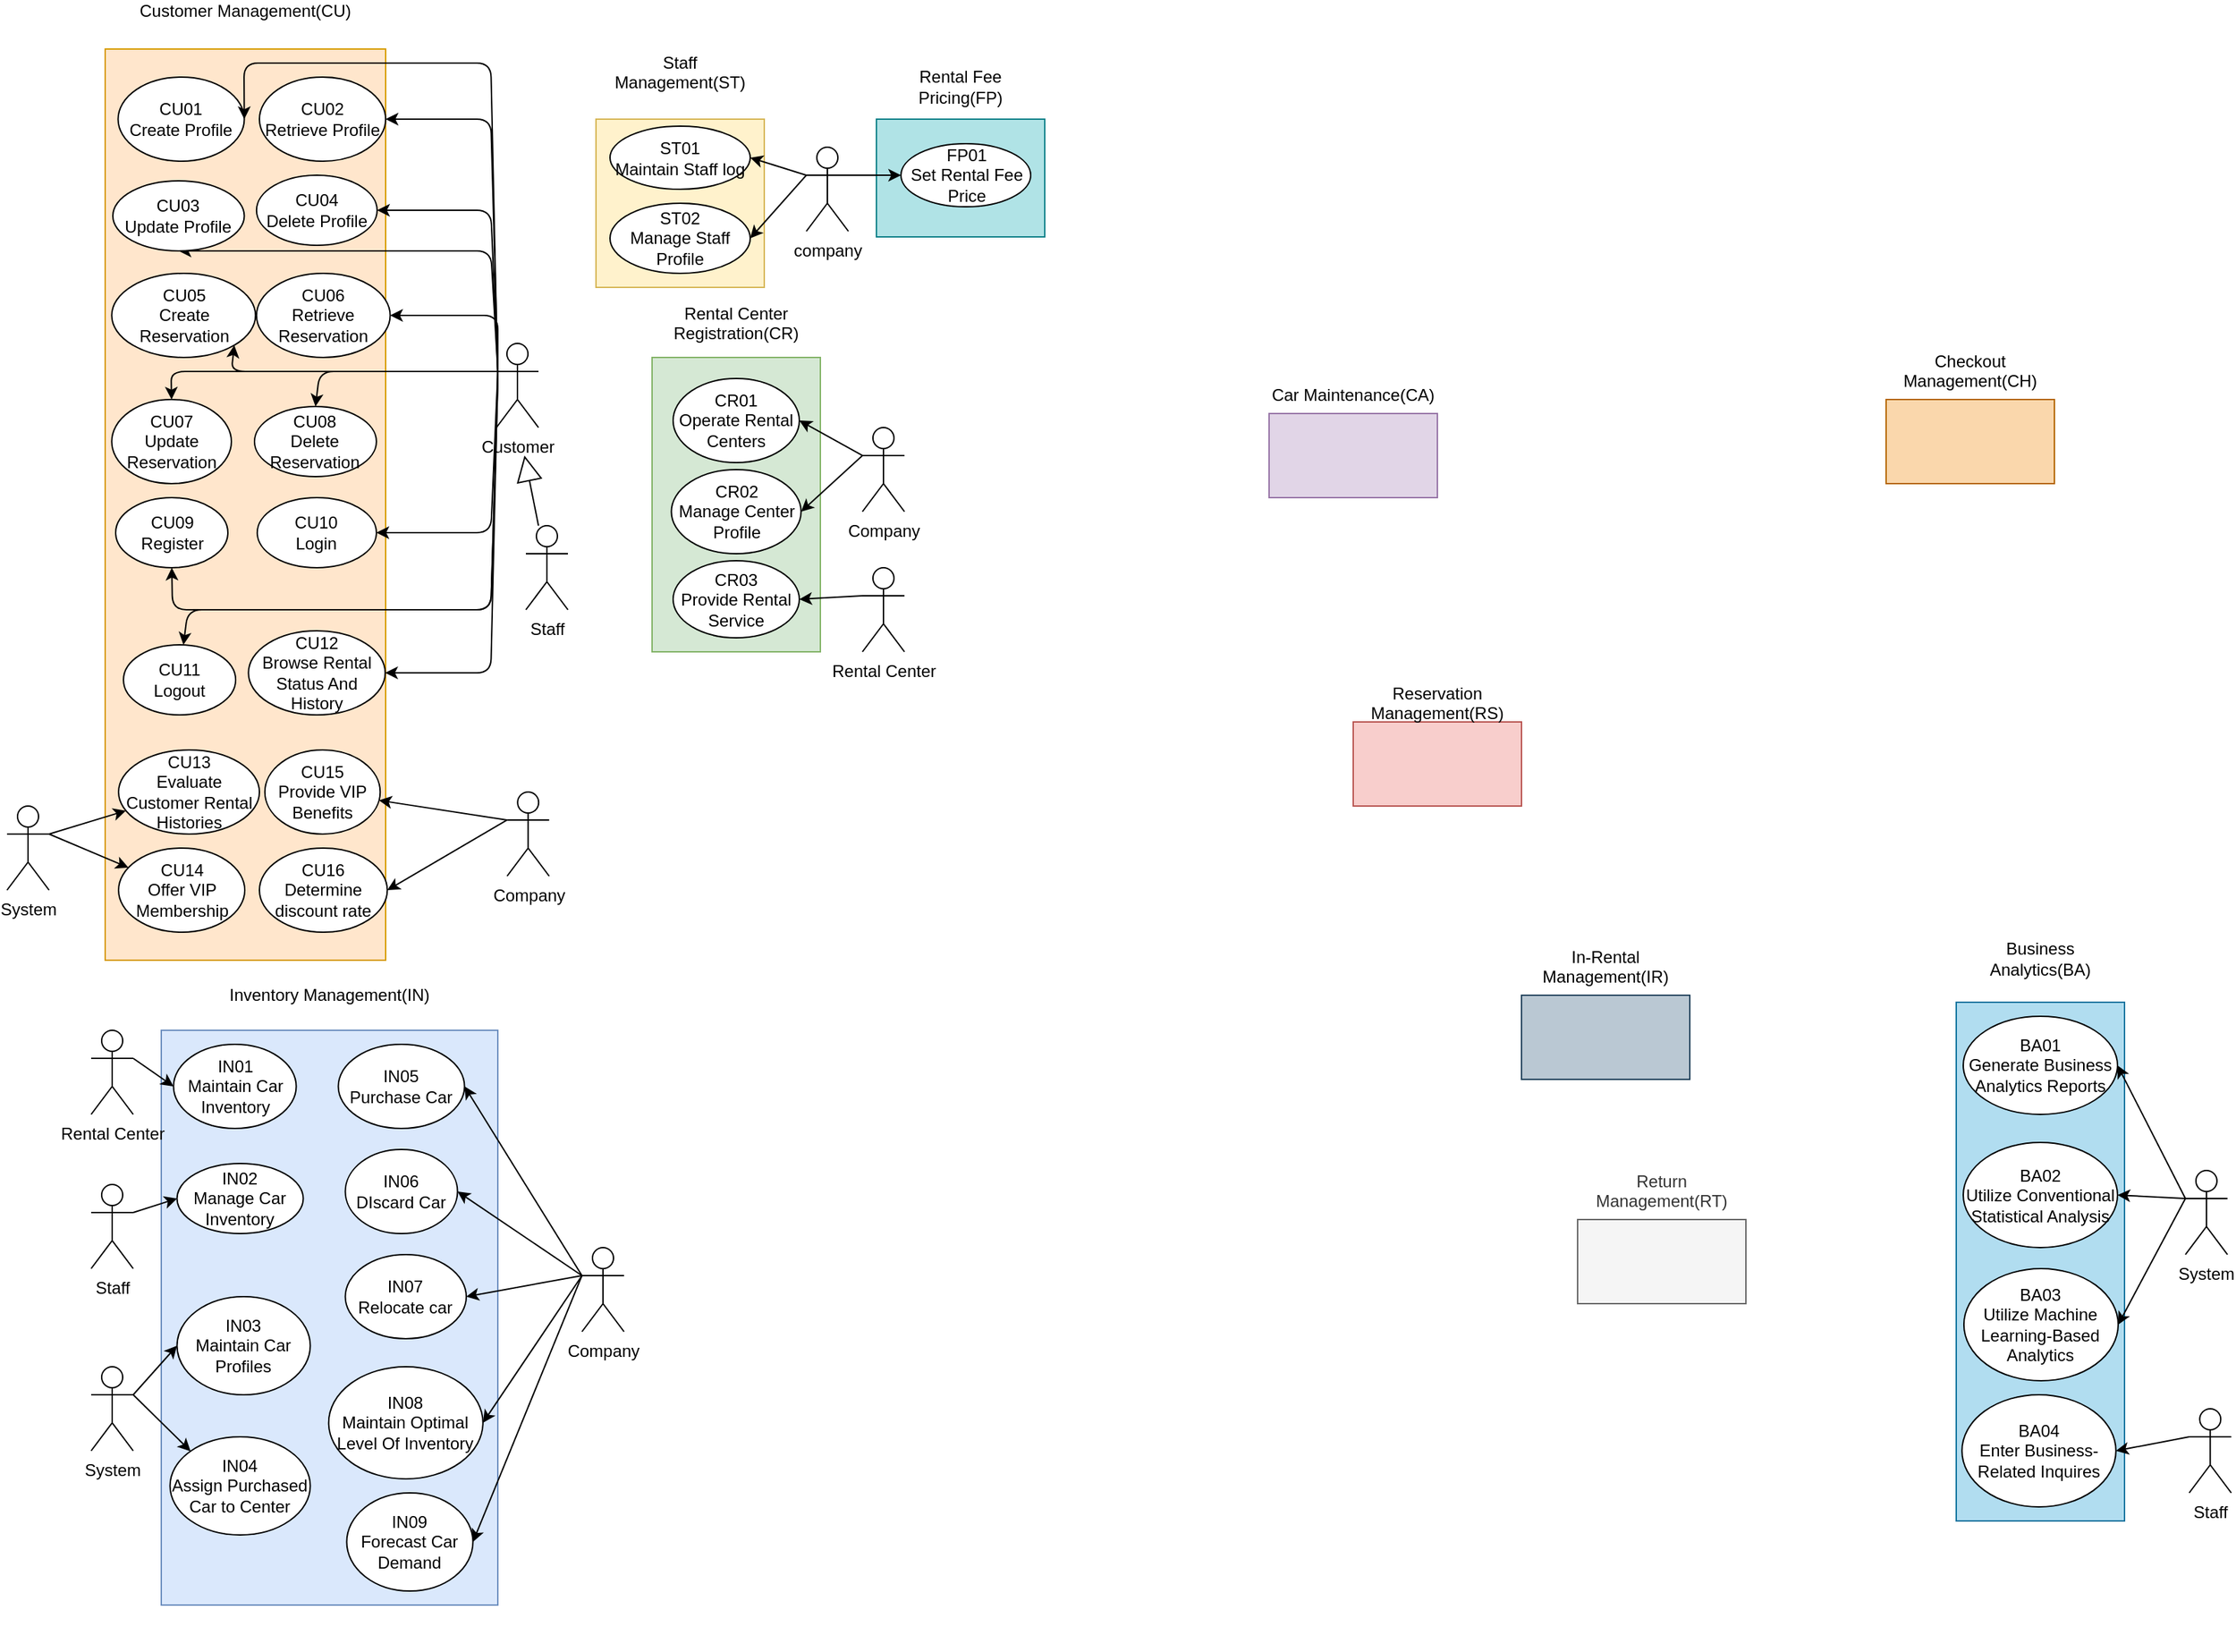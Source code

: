 <mxfile version="14.5.3" type="github">
  <diagram id="Ch1637PFDcGJ9tsF8iTc" name="Page-1">
    <mxGraphModel dx="1134" dy="1196" grid="1" gridSize="10" guides="1" tooltips="1" connect="1" arrows="1" fold="1" page="1" pageScale="1" pageWidth="827" pageHeight="1169" math="0" shadow="0">
      <root>
        <mxCell id="0" />
        <mxCell id="1" parent="0" />
        <mxCell id="YSGwhwxw-3woB6tkP7KU-5" value="Car Maintenance(CA)&lt;br&gt;&lt;br&gt;&lt;br&gt;&lt;br&gt;&lt;br&gt;&lt;br&gt;&lt;br&gt;" style="rounded=0;whiteSpace=wrap;html=1;fillColor=#e1d5e7;strokeColor=#9673a6;" vertex="1" parent="1">
          <mxGeometry x="920" y="290" width="120" height="60" as="geometry" />
        </mxCell>
        <mxCell id="YSGwhwxw-3woB6tkP7KU-6" value="Rental Fee Pricing(FP)&lt;br&gt;&lt;br&gt;&lt;br&gt;&lt;br&gt;&lt;br&gt;&lt;br&gt;&lt;br&gt;&lt;br&gt;&lt;br&gt;&lt;br&gt;" style="rounded=0;whiteSpace=wrap;html=1;fillColor=#b0e3e6;strokeColor=#0e8088;" vertex="1" parent="1">
          <mxGeometry x="640" y="80" width="120" height="84" as="geometry" />
        </mxCell>
        <mxCell id="YSGwhwxw-3woB6tkP7KU-10" value="Reservation Management(RS)&lt;br&gt;&lt;br&gt;&lt;br&gt;&lt;br&gt;&lt;br&gt;&lt;br&gt;&lt;br&gt;" style="rounded=0;whiteSpace=wrap;html=1;fillColor=#f8cecc;strokeColor=#b85450;" vertex="1" parent="1">
          <mxGeometry x="980" y="510" width="120" height="60" as="geometry" />
        </mxCell>
        <mxCell id="YSGwhwxw-3woB6tkP7KU-11" value="Checkout Management(CH)&lt;br&gt;&lt;br&gt;&lt;br&gt;&lt;br&gt;&lt;br&gt;&lt;br&gt;&lt;br&gt;&lt;br&gt;" style="rounded=0;whiteSpace=wrap;html=1;fillColor=#fad7ac;strokeColor=#b46504;" vertex="1" parent="1">
          <mxGeometry x="1360" y="280" width="120" height="60" as="geometry" />
        </mxCell>
        <mxCell id="YSGwhwxw-3woB6tkP7KU-12" value="In-Rental Management(IR)&lt;br&gt;&lt;br&gt;&lt;br&gt;&lt;br&gt;&lt;br&gt;&lt;br&gt;&lt;br&gt;&lt;br&gt;" style="rounded=0;whiteSpace=wrap;html=1;fillColor=#bac8d3;strokeColor=#23445d;" vertex="1" parent="1">
          <mxGeometry x="1100" y="705" width="120" height="60" as="geometry" />
        </mxCell>
        <mxCell id="YSGwhwxw-3woB6tkP7KU-13" value="Return Management(RT)&lt;br&gt;&lt;br&gt;&lt;br&gt;&lt;br&gt;&lt;br&gt;&lt;br&gt;&lt;br&gt;&lt;br&gt;" style="rounded=0;whiteSpace=wrap;html=1;fillColor=#f5f5f5;strokeColor=#666666;fontColor=#333333;" vertex="1" parent="1">
          <mxGeometry x="1140" y="865" width="120" height="60" as="geometry" />
        </mxCell>
        <mxCell id="YSGwhwxw-3woB6tkP7KU-66" value="" style="group" vertex="1" connectable="0" parent="1">
          <mxGeometry x="440" y="80" width="180" height="140" as="geometry" />
        </mxCell>
        <mxCell id="YSGwhwxw-3woB6tkP7KU-2" value="Staff Management(ST)&lt;br&gt;&lt;br&gt;&lt;br&gt;&lt;br&gt;&lt;br&gt;&lt;br&gt;&lt;br&gt;&lt;br&gt;&lt;br&gt;&lt;br&gt;&lt;br&gt;&lt;br&gt;&lt;br&gt;&lt;br&gt;" style="rounded=0;whiteSpace=wrap;html=1;fillColor=#fff2cc;strokeColor=#d6b656;" vertex="1" parent="YSGwhwxw-3woB6tkP7KU-66">
          <mxGeometry width="120" height="120" as="geometry" />
        </mxCell>
        <mxCell id="YSGwhwxw-3woB6tkP7KU-61" value="company" style="shape=umlActor;verticalLabelPosition=bottom;verticalAlign=top;html=1;outlineConnect=0;" vertex="1" parent="YSGwhwxw-3woB6tkP7KU-66">
          <mxGeometry x="150" y="20" width="30" height="60" as="geometry" />
        </mxCell>
        <mxCell id="YSGwhwxw-3woB6tkP7KU-62" value="ST01&lt;br&gt;Maintain Staff log" style="ellipse;whiteSpace=wrap;html=1;" vertex="1" parent="YSGwhwxw-3woB6tkP7KU-66">
          <mxGeometry x="10" y="5" width="100" height="45" as="geometry" />
        </mxCell>
        <mxCell id="YSGwhwxw-3woB6tkP7KU-63" value="ST02&lt;br&gt;Manage Staff Profile" style="ellipse;whiteSpace=wrap;html=1;" vertex="1" parent="YSGwhwxw-3woB6tkP7KU-66">
          <mxGeometry x="10" y="60" width="100" height="50" as="geometry" />
        </mxCell>
        <mxCell id="YSGwhwxw-3woB6tkP7KU-64" value="" style="endArrow=classic;html=1;entryX=1;entryY=0.5;entryDx=0;entryDy=0;" edge="1" parent="YSGwhwxw-3woB6tkP7KU-66" target="YSGwhwxw-3woB6tkP7KU-62">
          <mxGeometry width="50" height="50" relative="1" as="geometry">
            <mxPoint x="150" y="40" as="sourcePoint" />
            <mxPoint x="590" y="220" as="targetPoint" />
          </mxGeometry>
        </mxCell>
        <mxCell id="YSGwhwxw-3woB6tkP7KU-65" value="" style="endArrow=classic;html=1;entryX=1;entryY=0.5;entryDx=0;entryDy=0;" edge="1" parent="YSGwhwxw-3woB6tkP7KU-66" target="YSGwhwxw-3woB6tkP7KU-63">
          <mxGeometry width="50" height="50" relative="1" as="geometry">
            <mxPoint x="150" y="40" as="sourcePoint" />
            <mxPoint x="590" y="220" as="targetPoint" />
          </mxGeometry>
        </mxCell>
        <mxCell id="YSGwhwxw-3woB6tkP7KU-68" value="FP01&lt;br&gt;Set Rental Fee Price" style="ellipse;whiteSpace=wrap;html=1;" vertex="1" parent="1">
          <mxGeometry x="657.5" y="97.5" width="92.5" height="45" as="geometry" />
        </mxCell>
        <mxCell id="YSGwhwxw-3woB6tkP7KU-69" value="" style="endArrow=classic;html=1;entryX=0;entryY=0.5;entryDx=0;entryDy=0;exitX=1;exitY=0.333;exitDx=0;exitDy=0;exitPerimeter=0;" edge="1" parent="1" source="YSGwhwxw-3woB6tkP7KU-61" target="YSGwhwxw-3woB6tkP7KU-68">
          <mxGeometry width="50" height="50" relative="1" as="geometry">
            <mxPoint x="530" y="260" as="sourcePoint" />
            <mxPoint x="580" y="210" as="targetPoint" />
          </mxGeometry>
        </mxCell>
        <mxCell id="YSGwhwxw-3woB6tkP7KU-81" value="" style="group" vertex="1" connectable="0" parent="1">
          <mxGeometry x="1410" y="710" width="196.13" height="370" as="geometry" />
        </mxCell>
        <mxCell id="YSGwhwxw-3woB6tkP7KU-14" value="Business Analytics(BA)&lt;br&gt;&lt;br&gt;&lt;br&gt;&lt;br&gt;&lt;br&gt;&lt;br&gt;&lt;br&gt;&lt;br&gt;&lt;br&gt;&lt;br&gt;&lt;br&gt;&lt;br&gt;&lt;br&gt;&lt;br&gt;&lt;br&gt;&lt;br&gt;&lt;br&gt;&lt;br&gt;&lt;br&gt;&lt;br&gt;&lt;br&gt;&lt;br&gt;&lt;br&gt;&lt;br&gt;&lt;br&gt;&lt;br&gt;&lt;br&gt;&lt;br&gt;&lt;br&gt;&lt;br&gt;&lt;br&gt;" style="rounded=0;whiteSpace=wrap;html=1;fillColor=#b1ddf0;strokeColor=#10739e;" vertex="1" parent="YSGwhwxw-3woB6tkP7KU-81">
          <mxGeometry width="120" height="370" as="geometry" />
        </mxCell>
        <mxCell id="YSGwhwxw-3woB6tkP7KU-70" value="BA04&lt;br&gt;Enter Business-Related Inquires" style="ellipse;whiteSpace=wrap;html=1;" vertex="1" parent="YSGwhwxw-3woB6tkP7KU-81">
          <mxGeometry x="4.1" y="280" width="109.78" height="80" as="geometry" />
        </mxCell>
        <mxCell id="YSGwhwxw-3woB6tkP7KU-71" value="BA03&lt;br&gt;Utilize Machine Learning-Based Analytics" style="ellipse;whiteSpace=wrap;html=1;" vertex="1" parent="YSGwhwxw-3woB6tkP7KU-81">
          <mxGeometry x="5.47" y="190" width="110" height="80" as="geometry" />
        </mxCell>
        <mxCell id="YSGwhwxw-3woB6tkP7KU-72" value="BA02&lt;br&gt;Utilize Conventional Statistical Analysis" style="ellipse;whiteSpace=wrap;html=1;" vertex="1" parent="YSGwhwxw-3woB6tkP7KU-81">
          <mxGeometry x="5" y="100" width="110" height="75" as="geometry" />
        </mxCell>
        <mxCell id="YSGwhwxw-3woB6tkP7KU-73" value="BA01&lt;br&gt;Generate Business Analytics Reports" style="ellipse;whiteSpace=wrap;html=1;" vertex="1" parent="YSGwhwxw-3woB6tkP7KU-81">
          <mxGeometry x="5" y="10" width="110" height="70" as="geometry" />
        </mxCell>
        <mxCell id="YSGwhwxw-3woB6tkP7KU-74" value="System" style="shape=umlActor;verticalLabelPosition=bottom;verticalAlign=top;html=1;outlineConnect=0;" vertex="1" parent="YSGwhwxw-3woB6tkP7KU-81">
          <mxGeometry x="163.43" y="120" width="30" height="60" as="geometry" />
        </mxCell>
        <mxCell id="YSGwhwxw-3woB6tkP7KU-75" value="Staff" style="shape=umlActor;verticalLabelPosition=bottom;verticalAlign=top;html=1;outlineConnect=0;" vertex="1" parent="YSGwhwxw-3woB6tkP7KU-81">
          <mxGeometry x="166.13" y="290" width="30" height="60" as="geometry" />
        </mxCell>
        <mxCell id="YSGwhwxw-3woB6tkP7KU-79" value="" style="endArrow=classic;html=1;entryX=1;entryY=0.5;entryDx=0;entryDy=0;exitX=0;exitY=0.333;exitDx=0;exitDy=0;exitPerimeter=0;" edge="1" parent="YSGwhwxw-3woB6tkP7KU-81" source="YSGwhwxw-3woB6tkP7KU-74" target="YSGwhwxw-3woB6tkP7KU-73">
          <mxGeometry width="50" height="50" relative="1" as="geometry">
            <mxPoint x="240" y="910" as="sourcePoint" />
            <mxPoint x="290" y="860" as="targetPoint" />
          </mxGeometry>
        </mxCell>
        <mxCell id="YSGwhwxw-3woB6tkP7KU-78" value="" style="endArrow=classic;html=1;entryX=1;entryY=0.5;entryDx=0;entryDy=0;exitX=0;exitY=0.333;exitDx=0;exitDy=0;exitPerimeter=0;" edge="1" parent="YSGwhwxw-3woB6tkP7KU-81" source="YSGwhwxw-3woB6tkP7KU-74" target="YSGwhwxw-3woB6tkP7KU-71">
          <mxGeometry width="50" height="50" relative="1" as="geometry">
            <mxPoint x="240" y="910" as="sourcePoint" />
            <mxPoint x="290" y="860" as="targetPoint" />
          </mxGeometry>
        </mxCell>
        <mxCell id="YSGwhwxw-3woB6tkP7KU-77" value="" style="endArrow=classic;html=1;exitX=0;exitY=0.333;exitDx=0;exitDy=0;exitPerimeter=0;entryX=1;entryY=0.5;entryDx=0;entryDy=0;" edge="1" parent="YSGwhwxw-3woB6tkP7KU-81" source="YSGwhwxw-3woB6tkP7KU-74" target="YSGwhwxw-3woB6tkP7KU-72">
          <mxGeometry width="50" height="50" relative="1" as="geometry">
            <mxPoint x="240" y="910" as="sourcePoint" />
            <mxPoint x="290" y="860" as="targetPoint" />
          </mxGeometry>
        </mxCell>
        <mxCell id="YSGwhwxw-3woB6tkP7KU-76" value="" style="endArrow=classic;html=1;entryX=1;entryY=0.5;entryDx=0;entryDy=0;exitX=0;exitY=0.333;exitDx=0;exitDy=0;exitPerimeter=0;" edge="1" parent="YSGwhwxw-3woB6tkP7KU-81" source="YSGwhwxw-3woB6tkP7KU-75" target="YSGwhwxw-3woB6tkP7KU-70">
          <mxGeometry width="50" height="50" relative="1" as="geometry">
            <mxPoint x="240" y="910" as="sourcePoint" />
            <mxPoint x="290" y="860" as="targetPoint" />
          </mxGeometry>
        </mxCell>
        <mxCell id="YSGwhwxw-3woB6tkP7KU-97" value="" style="group" vertex="1" connectable="0" parent="1">
          <mxGeometry x="480" y="250" width="180" height="280" as="geometry" />
        </mxCell>
        <mxCell id="YSGwhwxw-3woB6tkP7KU-3" value="Rental Center Registration(CR)&lt;br&gt;&lt;br&gt;&lt;br&gt;&lt;br&gt;&lt;br&gt;&lt;br&gt;&lt;br&gt;&lt;br&gt;&lt;br&gt;&lt;br&gt;&lt;br&gt;&lt;br&gt;&lt;br&gt;&lt;br&gt;&lt;br&gt;&lt;br&gt;&lt;br&gt;&lt;br&gt;&lt;br&gt;" style="rounded=0;whiteSpace=wrap;html=1;fillColor=#d5e8d4;strokeColor=#82b366;" vertex="1" parent="YSGwhwxw-3woB6tkP7KU-97">
          <mxGeometry width="120" height="210" as="geometry" />
        </mxCell>
        <mxCell id="YSGwhwxw-3woB6tkP7KU-88" value="CR03&lt;br&gt;Provide Rental Service" style="ellipse;whiteSpace=wrap;html=1;" vertex="1" parent="YSGwhwxw-3woB6tkP7KU-97">
          <mxGeometry x="15" y="145" width="90" height="55" as="geometry" />
        </mxCell>
        <mxCell id="YSGwhwxw-3woB6tkP7KU-89" value="CR01&lt;br&gt;Operate Rental Centers" style="ellipse;whiteSpace=wrap;html=1;" vertex="1" parent="YSGwhwxw-3woB6tkP7KU-97">
          <mxGeometry x="15" y="15" width="90" height="60" as="geometry" />
        </mxCell>
        <mxCell id="YSGwhwxw-3woB6tkP7KU-90" value="CR02&lt;br&gt;Manage Center Profile" style="ellipse;whiteSpace=wrap;html=1;" vertex="1" parent="YSGwhwxw-3woB6tkP7KU-97">
          <mxGeometry x="13.75" y="80" width="92.5" height="60" as="geometry" />
        </mxCell>
        <mxCell id="YSGwhwxw-3woB6tkP7KU-91" value="Company" style="shape=umlActor;verticalLabelPosition=bottom;verticalAlign=top;html=1;outlineConnect=0;" vertex="1" parent="YSGwhwxw-3woB6tkP7KU-97">
          <mxGeometry x="150" y="50" width="30" height="60" as="geometry" />
        </mxCell>
        <mxCell id="YSGwhwxw-3woB6tkP7KU-92" value="Rental Center" style="shape=umlActor;verticalLabelPosition=bottom;verticalAlign=top;html=1;outlineConnect=0;" vertex="1" parent="YSGwhwxw-3woB6tkP7KU-97">
          <mxGeometry x="150" y="150" width="30" height="60" as="geometry" />
        </mxCell>
        <mxCell id="YSGwhwxw-3woB6tkP7KU-96" value="" style="endArrow=classic;html=1;entryX=1;entryY=0.5;entryDx=0;entryDy=0;exitX=0;exitY=0.333;exitDx=0;exitDy=0;exitPerimeter=0;" edge="1" parent="YSGwhwxw-3woB6tkP7KU-97" source="YSGwhwxw-3woB6tkP7KU-91" target="YSGwhwxw-3woB6tkP7KU-89">
          <mxGeometry width="50" height="50" relative="1" as="geometry">
            <mxPoint x="620" y="440" as="sourcePoint" />
            <mxPoint x="670" y="390" as="targetPoint" />
          </mxGeometry>
        </mxCell>
        <mxCell id="YSGwhwxw-3woB6tkP7KU-95" value="" style="endArrow=classic;html=1;entryX=1;entryY=0.5;entryDx=0;entryDy=0;exitX=0;exitY=0.333;exitDx=0;exitDy=0;exitPerimeter=0;" edge="1" parent="YSGwhwxw-3woB6tkP7KU-97" source="YSGwhwxw-3woB6tkP7KU-91" target="YSGwhwxw-3woB6tkP7KU-90">
          <mxGeometry width="50" height="50" relative="1" as="geometry">
            <mxPoint x="620" y="440" as="sourcePoint" />
            <mxPoint x="670" y="390" as="targetPoint" />
          </mxGeometry>
        </mxCell>
        <mxCell id="YSGwhwxw-3woB6tkP7KU-94" value="" style="endArrow=classic;html=1;entryX=1;entryY=0.5;entryDx=0;entryDy=0;exitX=0;exitY=0.333;exitDx=0;exitDy=0;exitPerimeter=0;" edge="1" parent="YSGwhwxw-3woB6tkP7KU-97" source="YSGwhwxw-3woB6tkP7KU-92" target="YSGwhwxw-3woB6tkP7KU-88">
          <mxGeometry width="50" height="50" relative="1" as="geometry">
            <mxPoint x="620" y="440" as="sourcePoint" />
            <mxPoint x="670" y="390" as="targetPoint" />
          </mxGeometry>
        </mxCell>
        <mxCell id="YSGwhwxw-3woB6tkP7KU-126" value="" style="group" vertex="1" connectable="0" parent="1">
          <mxGeometry x="80" y="730" width="380" height="410" as="geometry" />
        </mxCell>
        <mxCell id="YSGwhwxw-3woB6tkP7KU-4" value="Inventory Management(IN)&lt;br&gt;&lt;br&gt;&lt;br&gt;&lt;br&gt;&lt;br&gt;&lt;br&gt;&lt;br&gt;&lt;br&gt;&lt;br&gt;&lt;br&gt;&lt;br&gt;&lt;br&gt;&lt;br&gt;&lt;br&gt;&lt;br&gt;&lt;br&gt;&lt;br&gt;&lt;br&gt;&lt;br&gt;&lt;br&gt;&lt;br&gt;&lt;br&gt;&lt;br&gt;&lt;br&gt;&lt;br&gt;&lt;br&gt;&lt;br&gt;&lt;br&gt;&lt;br&gt;&lt;br&gt;&lt;br&gt;&lt;br&gt;&lt;br&gt;" style="rounded=0;whiteSpace=wrap;html=1;fillColor=#dae8fc;strokeColor=#6c8ebf;" vertex="1" parent="YSGwhwxw-3woB6tkP7KU-126">
          <mxGeometry x="50" width="240" height="410" as="geometry" />
        </mxCell>
        <mxCell id="YSGwhwxw-3woB6tkP7KU-98" value="Company" style="shape=umlActor;verticalLabelPosition=bottom;verticalAlign=top;html=1;outlineConnect=0;" vertex="1" parent="YSGwhwxw-3woB6tkP7KU-126">
          <mxGeometry x="350" y="155" width="30" height="60" as="geometry" />
        </mxCell>
        <mxCell id="YSGwhwxw-3woB6tkP7KU-99" value="System" style="shape=umlActor;verticalLabelPosition=bottom;verticalAlign=top;html=1;outlineConnect=0;" vertex="1" parent="YSGwhwxw-3woB6tkP7KU-126">
          <mxGeometry y="240" width="30" height="60" as="geometry" />
        </mxCell>
        <mxCell id="YSGwhwxw-3woB6tkP7KU-100" value="Staff" style="shape=umlActor;verticalLabelPosition=bottom;verticalAlign=top;html=1;outlineConnect=0;" vertex="1" parent="YSGwhwxw-3woB6tkP7KU-126">
          <mxGeometry y="110" width="30" height="60" as="geometry" />
        </mxCell>
        <mxCell id="YSGwhwxw-3woB6tkP7KU-101" value="IN09&lt;br&gt;Forecast Car Demand" style="ellipse;whiteSpace=wrap;html=1;" vertex="1" parent="YSGwhwxw-3woB6tkP7KU-126">
          <mxGeometry x="182.25" y="330" width="90" height="70" as="geometry" />
        </mxCell>
        <mxCell id="YSGwhwxw-3woB6tkP7KU-102" value="IN08&lt;br&gt;Maintain Optimal Level Of Inventory" style="ellipse;whiteSpace=wrap;html=1;" vertex="1" parent="YSGwhwxw-3woB6tkP7KU-126">
          <mxGeometry x="169.38" y="240" width="110" height="80" as="geometry" />
        </mxCell>
        <mxCell id="YSGwhwxw-3woB6tkP7KU-103" value="IN07&lt;br&gt;Relocate car" style="ellipse;whiteSpace=wrap;html=1;" vertex="1" parent="YSGwhwxw-3woB6tkP7KU-126">
          <mxGeometry x="181.25" y="160" width="86.25" height="60" as="geometry" />
        </mxCell>
        <mxCell id="YSGwhwxw-3woB6tkP7KU-104" value="IN06&lt;br&gt;DIscard Car" style="ellipse;whiteSpace=wrap;html=1;" vertex="1" parent="YSGwhwxw-3woB6tkP7KU-126">
          <mxGeometry x="181.25" y="85" width="80" height="60" as="geometry" />
        </mxCell>
        <mxCell id="YSGwhwxw-3woB6tkP7KU-105" value="IN05&lt;br&gt;Purchase Car" style="ellipse;whiteSpace=wrap;html=1;" vertex="1" parent="YSGwhwxw-3woB6tkP7KU-126">
          <mxGeometry x="176.25" y="10" width="90" height="60" as="geometry" />
        </mxCell>
        <mxCell id="YSGwhwxw-3woB6tkP7KU-106" value="IN04&lt;br&gt;Assign Purchased Car to Center" style="ellipse;whiteSpace=wrap;html=1;" vertex="1" parent="YSGwhwxw-3woB6tkP7KU-126">
          <mxGeometry x="56.25" y="290" width="100" height="70" as="geometry" />
        </mxCell>
        <mxCell id="YSGwhwxw-3woB6tkP7KU-107" value="IN03&lt;br&gt;Maintain Car Profiles" style="ellipse;whiteSpace=wrap;html=1;" vertex="1" parent="YSGwhwxw-3woB6tkP7KU-126">
          <mxGeometry x="61.25" y="190" width="95" height="70" as="geometry" />
        </mxCell>
        <mxCell id="YSGwhwxw-3woB6tkP7KU-108" value="IN02&lt;br&gt;Manage Car Inventory" style="ellipse;whiteSpace=wrap;html=1;" vertex="1" parent="YSGwhwxw-3woB6tkP7KU-126">
          <mxGeometry x="61.25" y="95" width="90" height="50" as="geometry" />
        </mxCell>
        <mxCell id="YSGwhwxw-3woB6tkP7KU-109" value="Rental Center" style="shape=umlActor;verticalLabelPosition=bottom;verticalAlign=top;html=1;outlineConnect=0;" vertex="1" parent="YSGwhwxw-3woB6tkP7KU-126">
          <mxGeometry width="30" height="60" as="geometry" />
        </mxCell>
        <mxCell id="YSGwhwxw-3woB6tkP7KU-87" value="IN01&lt;br&gt;Maintain Car Inventory" style="ellipse;whiteSpace=wrap;html=1;" vertex="1" parent="YSGwhwxw-3woB6tkP7KU-126">
          <mxGeometry x="58.75" y="10" width="87.5" height="60" as="geometry" />
        </mxCell>
        <mxCell id="YSGwhwxw-3woB6tkP7KU-120" style="edgeStyle=orthogonalEdgeStyle;rounded=0;orthogonalLoop=1;jettySize=auto;html=1;exitX=0.5;exitY=1;exitDx=0;exitDy=0;" edge="1" parent="YSGwhwxw-3woB6tkP7KU-126" source="YSGwhwxw-3woB6tkP7KU-101" target="YSGwhwxw-3woB6tkP7KU-101">
          <mxGeometry relative="1" as="geometry" />
        </mxCell>
        <mxCell id="YSGwhwxw-3woB6tkP7KU-121" value="" style="endArrow=classic;html=1;entryX=1;entryY=0.5;entryDx=0;entryDy=0;exitX=0;exitY=0.333;exitDx=0;exitDy=0;exitPerimeter=0;" edge="1" parent="YSGwhwxw-3woB6tkP7KU-126" source="YSGwhwxw-3woB6tkP7KU-98" target="YSGwhwxw-3woB6tkP7KU-101">
          <mxGeometry width="50" height="50" relative="1" as="geometry">
            <mxPoint x="650" y="820" as="sourcePoint" />
            <mxPoint x="700" y="770" as="targetPoint" />
          </mxGeometry>
        </mxCell>
        <mxCell id="YSGwhwxw-3woB6tkP7KU-122" value="" style="endArrow=classic;html=1;entryX=1;entryY=0.5;entryDx=0;entryDy=0;exitX=0;exitY=0.333;exitDx=0;exitDy=0;exitPerimeter=0;" edge="1" parent="YSGwhwxw-3woB6tkP7KU-126" source="YSGwhwxw-3woB6tkP7KU-98" target="YSGwhwxw-3woB6tkP7KU-102">
          <mxGeometry width="50" height="50" relative="1" as="geometry">
            <mxPoint x="890" y="790" as="sourcePoint" />
            <mxPoint x="700" y="770" as="targetPoint" />
          </mxGeometry>
        </mxCell>
        <mxCell id="YSGwhwxw-3woB6tkP7KU-123" value="" style="endArrow=classic;html=1;entryX=1;entryY=0.5;entryDx=0;entryDy=0;exitX=0;exitY=0.333;exitDx=0;exitDy=0;exitPerimeter=0;" edge="1" parent="YSGwhwxw-3woB6tkP7KU-126" source="YSGwhwxw-3woB6tkP7KU-98" target="YSGwhwxw-3woB6tkP7KU-103">
          <mxGeometry width="50" height="50" relative="1" as="geometry">
            <mxPoint x="650" y="820" as="sourcePoint" />
            <mxPoint x="700" y="770" as="targetPoint" />
          </mxGeometry>
        </mxCell>
        <mxCell id="YSGwhwxw-3woB6tkP7KU-124" value="" style="endArrow=classic;html=1;entryX=1;entryY=0.5;entryDx=0;entryDy=0;exitX=0;exitY=0.333;exitDx=0;exitDy=0;exitPerimeter=0;" edge="1" parent="YSGwhwxw-3woB6tkP7KU-126" source="YSGwhwxw-3woB6tkP7KU-98" target="YSGwhwxw-3woB6tkP7KU-104">
          <mxGeometry width="50" height="50" relative="1" as="geometry">
            <mxPoint x="650" y="820" as="sourcePoint" />
            <mxPoint x="700" y="770" as="targetPoint" />
          </mxGeometry>
        </mxCell>
        <mxCell id="YSGwhwxw-3woB6tkP7KU-125" value="" style="endArrow=classic;html=1;entryX=1;entryY=0.5;entryDx=0;entryDy=0;exitX=0;exitY=0.333;exitDx=0;exitDy=0;exitPerimeter=0;" edge="1" parent="YSGwhwxw-3woB6tkP7KU-126" source="YSGwhwxw-3woB6tkP7KU-98" target="YSGwhwxw-3woB6tkP7KU-105">
          <mxGeometry width="50" height="50" relative="1" as="geometry">
            <mxPoint x="650" y="820" as="sourcePoint" />
            <mxPoint x="700" y="770" as="targetPoint" />
          </mxGeometry>
        </mxCell>
        <mxCell id="YSGwhwxw-3woB6tkP7KU-118" value="" style="endArrow=classic;html=1;exitX=1;exitY=0.333;exitDx=0;exitDy=0;exitPerimeter=0;entryX=0;entryY=0;entryDx=0;entryDy=0;" edge="1" parent="YSGwhwxw-3woB6tkP7KU-126" source="YSGwhwxw-3woB6tkP7KU-99" target="YSGwhwxw-3woB6tkP7KU-106">
          <mxGeometry width="50" height="50" relative="1" as="geometry">
            <mxPoint x="650" y="920" as="sourcePoint" />
            <mxPoint x="700" y="870" as="targetPoint" />
          </mxGeometry>
        </mxCell>
        <mxCell id="YSGwhwxw-3woB6tkP7KU-119" value="" style="endArrow=classic;html=1;exitX=1;exitY=0.333;exitDx=0;exitDy=0;exitPerimeter=0;entryX=0;entryY=0.5;entryDx=0;entryDy=0;" edge="1" parent="YSGwhwxw-3woB6tkP7KU-126" source="YSGwhwxw-3woB6tkP7KU-99" target="YSGwhwxw-3woB6tkP7KU-107">
          <mxGeometry width="50" height="50" relative="1" as="geometry">
            <mxPoint x="650" y="920" as="sourcePoint" />
            <mxPoint x="700" y="870" as="targetPoint" />
          </mxGeometry>
        </mxCell>
        <mxCell id="YSGwhwxw-3woB6tkP7KU-116" value="" style="endArrow=classic;html=1;exitX=1;exitY=0.333;exitDx=0;exitDy=0;exitPerimeter=0;entryX=0;entryY=0.5;entryDx=0;entryDy=0;" edge="1" parent="YSGwhwxw-3woB6tkP7KU-126" source="YSGwhwxw-3woB6tkP7KU-100" target="YSGwhwxw-3woB6tkP7KU-108">
          <mxGeometry width="50" height="50" relative="1" as="geometry">
            <mxPoint x="650" y="920" as="sourcePoint" />
            <mxPoint x="700" y="870" as="targetPoint" />
          </mxGeometry>
        </mxCell>
        <mxCell id="YSGwhwxw-3woB6tkP7KU-117" value="" style="endArrow=classic;html=1;exitX=1;exitY=0.333;exitDx=0;exitDy=0;exitPerimeter=0;entryX=0;entryY=0.5;entryDx=0;entryDy=0;" edge="1" parent="YSGwhwxw-3woB6tkP7KU-126" source="YSGwhwxw-3woB6tkP7KU-109" target="YSGwhwxw-3woB6tkP7KU-87">
          <mxGeometry width="50" height="50" relative="1" as="geometry">
            <mxPoint x="650" y="920" as="sourcePoint" />
            <mxPoint x="700" y="870" as="targetPoint" />
          </mxGeometry>
        </mxCell>
        <mxCell id="YSGwhwxw-3woB6tkP7KU-132" value="" style="group" vertex="1" connectable="0" parent="1">
          <mxGeometry x="20" y="30" width="400" height="650" as="geometry" />
        </mxCell>
        <mxCell id="YSGwhwxw-3woB6tkP7KU-1" value="Customer Management(CU)&lt;br&gt;&lt;br&gt;&lt;br&gt;&lt;br&gt;&lt;br&gt;&lt;br&gt;&lt;br&gt;&lt;br&gt;&lt;br&gt;&lt;br&gt;&lt;br&gt;&lt;br&gt;&lt;br&gt;&lt;br&gt;&lt;br&gt;&lt;br&gt;&lt;br&gt;&lt;br&gt;&lt;br&gt;&lt;br&gt;&lt;br&gt;&lt;br&gt;&lt;br&gt;&lt;br&gt;&lt;br&gt;&lt;br&gt;&lt;br&gt;&lt;br&gt;&lt;br&gt;&lt;br&gt;&lt;br&gt;&lt;br&gt;&lt;br&gt;&lt;br&gt;&lt;br&gt;&lt;br&gt;&lt;br&gt;&lt;br&gt;&lt;br&gt;&lt;br&gt;&lt;br&gt;&lt;br&gt;&lt;br&gt;&lt;br&gt;&lt;br&gt;&lt;br&gt;&lt;br&gt;&lt;br&gt;&lt;br&gt;&lt;br&gt;" style="rounded=0;whiteSpace=wrap;html=1;fillColor=#ffe6cc;strokeColor=#d79b00;" vertex="1" parent="YSGwhwxw-3woB6tkP7KU-132">
          <mxGeometry x="70" width="200" height="650" as="geometry" />
        </mxCell>
        <mxCell id="lbFrzFmiNFH-D7Q5NcqL-1" value="Customer" style="shape=umlActor;verticalLabelPosition=bottom;verticalAlign=top;html=1;outlineConnect=0;" parent="YSGwhwxw-3woB6tkP7KU-132" vertex="1">
          <mxGeometry x="349" y="210" width="30" height="60" as="geometry" />
        </mxCell>
        <mxCell id="lbFrzFmiNFH-D7Q5NcqL-2" value="Staff" style="shape=umlActor;verticalLabelPosition=bottom;verticalAlign=top;html=1;outlineConnect=0;" parent="YSGwhwxw-3woB6tkP7KU-132" vertex="1">
          <mxGeometry x="370" y="340" width="30" height="60" as="geometry" />
        </mxCell>
        <mxCell id="ZMjhcFaEy5l6LrEc5Clf-1" value="CU05&lt;br&gt;Create Reservation" style="ellipse;whiteSpace=wrap;html=1;" parent="YSGwhwxw-3woB6tkP7KU-132" vertex="1">
          <mxGeometry x="74.69" y="160" width="102.5" height="60" as="geometry" />
        </mxCell>
        <mxCell id="ZMjhcFaEy5l6LrEc5Clf-2" value="CU12&lt;br&gt;Browse Rental Status And History" style="ellipse;whiteSpace=wrap;html=1;" parent="YSGwhwxw-3woB6tkP7KU-132" vertex="1">
          <mxGeometry x="172.18" y="415" width="97.5" height="60" as="geometry" />
        </mxCell>
        <mxCell id="ZMjhcFaEy5l6LrEc5Clf-3" value="CU10&lt;br&gt;Login" style="ellipse;whiteSpace=wrap;html=1;" parent="YSGwhwxw-3woB6tkP7KU-132" vertex="1">
          <mxGeometry x="178.43" y="320" width="85" height="50" as="geometry" />
        </mxCell>
        <mxCell id="59R5U_6tuIp_a5nb5cDT-1" value="CU01&lt;br&gt;Create Profile" style="ellipse;whiteSpace=wrap;html=1;" parent="YSGwhwxw-3woB6tkP7KU-132" vertex="1">
          <mxGeometry x="79.22" y="20" width="90" height="60" as="geometry" />
        </mxCell>
        <mxCell id="YSGwhwxw-3woB6tkP7KU-16" value="Company" style="shape=umlActor;verticalLabelPosition=bottom;verticalAlign=top;html=1;outlineConnect=0;" vertex="1" parent="YSGwhwxw-3woB6tkP7KU-132">
          <mxGeometry x="356.62" y="530" width="30" height="60" as="geometry" />
        </mxCell>
        <mxCell id="YSGwhwxw-3woB6tkP7KU-19" value="" style="endArrow=classic;html=1;entryX=1;entryY=0.5;entryDx=0;entryDy=0;" edge="1" parent="YSGwhwxw-3woB6tkP7KU-132" target="59R5U_6tuIp_a5nb5cDT-1">
          <mxGeometry width="50" height="50" relative="1" as="geometry">
            <mxPoint x="350" y="240" as="sourcePoint" />
            <mxPoint x="320" y="220" as="targetPoint" />
            <Array as="points">
              <mxPoint x="345" y="10" />
              <mxPoint x="169" y="10" />
            </Array>
          </mxGeometry>
        </mxCell>
        <mxCell id="YSGwhwxw-3woB6tkP7KU-20" value="" style="endArrow=classic;html=1;entryX=0.5;entryY=1;entryDx=0;entryDy=0;" edge="1" parent="YSGwhwxw-3woB6tkP7KU-132" target="YSGwhwxw-3woB6tkP7KU-38">
          <mxGeometry width="50" height="50" relative="1" as="geometry">
            <mxPoint x="350" y="230" as="sourcePoint" />
            <mxPoint x="320" y="220" as="targetPoint" />
            <Array as="points">
              <mxPoint x="345" y="144" />
            </Array>
          </mxGeometry>
        </mxCell>
        <mxCell id="YSGwhwxw-3woB6tkP7KU-22" value="" style="endArrow=classic;html=1;entryX=1;entryY=1;entryDx=0;entryDy=0;" edge="1" parent="YSGwhwxw-3woB6tkP7KU-132" target="ZMjhcFaEy5l6LrEc5Clf-1">
          <mxGeometry width="50" height="50" relative="1" as="geometry">
            <mxPoint x="345" y="230" as="sourcePoint" />
            <mxPoint x="320" y="210" as="targetPoint" />
            <Array as="points">
              <mxPoint x="160" y="230" />
            </Array>
          </mxGeometry>
        </mxCell>
        <mxCell id="YSGwhwxw-3woB6tkP7KU-23" value="" style="endArrow=classic;html=1;" edge="1" parent="YSGwhwxw-3woB6tkP7KU-132" target="ZMjhcFaEy5l6LrEc5Clf-3">
          <mxGeometry width="50" height="50" relative="1" as="geometry">
            <mxPoint x="350" y="230" as="sourcePoint" />
            <mxPoint x="320" y="200" as="targetPoint" />
            <Array as="points">
              <mxPoint x="345" y="345" />
            </Array>
          </mxGeometry>
        </mxCell>
        <mxCell id="YSGwhwxw-3woB6tkP7KU-24" value="" style="endArrow=classic;html=1;" edge="1" parent="YSGwhwxw-3woB6tkP7KU-132" target="ZMjhcFaEy5l6LrEc5Clf-2">
          <mxGeometry width="50" height="50" relative="1" as="geometry">
            <mxPoint x="350" y="230" as="sourcePoint" />
            <mxPoint x="320" y="200" as="targetPoint" />
            <Array as="points">
              <mxPoint x="345" y="445" />
            </Array>
          </mxGeometry>
        </mxCell>
        <mxCell id="YSGwhwxw-3woB6tkP7KU-25" value="System" style="shape=umlActor;verticalLabelPosition=bottom;verticalAlign=top;html=1;outlineConnect=0;" vertex="1" parent="YSGwhwxw-3woB6tkP7KU-132">
          <mxGeometry y="540" width="30" height="60" as="geometry" />
        </mxCell>
        <mxCell id="YSGwhwxw-3woB6tkP7KU-27" value="CU13&lt;br&gt;Evaluate Customer Rental Histories" style="ellipse;whiteSpace=wrap;html=1;" vertex="1" parent="YSGwhwxw-3woB6tkP7KU-132">
          <mxGeometry x="79.55" y="500" width="100.45" height="60" as="geometry" />
        </mxCell>
        <mxCell id="YSGwhwxw-3woB6tkP7KU-29" value="CU14&lt;br&gt;Offer VIP Membership" style="ellipse;whiteSpace=wrap;html=1;" vertex="1" parent="YSGwhwxw-3woB6tkP7KU-132">
          <mxGeometry x="79.55" y="570" width="90" height="60" as="geometry" />
        </mxCell>
        <mxCell id="YSGwhwxw-3woB6tkP7KU-31" value="CU15&lt;br&gt;Provide VIP Benefits" style="ellipse;whiteSpace=wrap;html=1;" vertex="1" parent="YSGwhwxw-3woB6tkP7KU-132">
          <mxGeometry x="183.88" y="500" width="82.25" height="60" as="geometry" />
        </mxCell>
        <mxCell id="YSGwhwxw-3woB6tkP7KU-32" value="CU16&lt;br&gt;Determine discount rate" style="ellipse;whiteSpace=wrap;html=1;" vertex="1" parent="YSGwhwxw-3woB6tkP7KU-132">
          <mxGeometry x="180" y="570" width="91.18" height="60" as="geometry" />
        </mxCell>
        <mxCell id="YSGwhwxw-3woB6tkP7KU-38" value="CU03&lt;br&gt;Update Profile" style="ellipse;whiteSpace=wrap;html=1;" vertex="1" parent="YSGwhwxw-3woB6tkP7KU-132">
          <mxGeometry x="75.47" y="94" width="93.75" height="50" as="geometry" />
        </mxCell>
        <mxCell id="YSGwhwxw-3woB6tkP7KU-39" value="CU02&lt;br&gt;Retrieve Profile" style="ellipse;whiteSpace=wrap;html=1;" vertex="1" parent="YSGwhwxw-3woB6tkP7KU-132">
          <mxGeometry x="180" y="20" width="90" height="60" as="geometry" />
        </mxCell>
        <mxCell id="YSGwhwxw-3woB6tkP7KU-41" value="" style="endArrow=classic;html=1;entryX=1;entryY=0.5;entryDx=0;entryDy=0;" edge="1" parent="YSGwhwxw-3woB6tkP7KU-132" target="YSGwhwxw-3woB6tkP7KU-39">
          <mxGeometry width="50" height="50" relative="1" as="geometry">
            <mxPoint x="350" y="230" as="sourcePoint" />
            <mxPoint x="270" y="320" as="targetPoint" />
            <Array as="points">
              <mxPoint x="345" y="50" />
            </Array>
          </mxGeometry>
        </mxCell>
        <mxCell id="YSGwhwxw-3woB6tkP7KU-44" value="" style="endArrow=block;endSize=16;endFill=0;html=1;" edge="1" parent="YSGwhwxw-3woB6tkP7KU-132" source="lbFrzFmiNFH-D7Q5NcqL-2">
          <mxGeometry x="-1" y="-87" width="160" relative="1" as="geometry">
            <mxPoint x="90" y="340" as="sourcePoint" />
            <mxPoint x="369" y="290" as="targetPoint" />
            <mxPoint x="-2" y="20" as="offset" />
          </mxGeometry>
        </mxCell>
        <mxCell id="YSGwhwxw-3woB6tkP7KU-48" value="CU11&lt;br&gt;Logout" style="ellipse;whiteSpace=wrap;html=1;" vertex="1" parent="YSGwhwxw-3woB6tkP7KU-132">
          <mxGeometry x="83.05" y="425" width="80" height="50" as="geometry" />
        </mxCell>
        <mxCell id="YSGwhwxw-3woB6tkP7KU-49" value="CU09&lt;br&gt;Register" style="ellipse;whiteSpace=wrap;html=1;" vertex="1" parent="YSGwhwxw-3woB6tkP7KU-132">
          <mxGeometry x="77.5" y="320" width="80" height="50" as="geometry" />
        </mxCell>
        <mxCell id="YSGwhwxw-3woB6tkP7KU-50" value="" style="endArrow=classic;html=1;entryX=0.5;entryY=1;entryDx=0;entryDy=0;" edge="1" parent="YSGwhwxw-3woB6tkP7KU-132" target="YSGwhwxw-3woB6tkP7KU-49">
          <mxGeometry width="50" height="50" relative="1" as="geometry">
            <mxPoint x="350" y="230" as="sourcePoint" />
            <mxPoint x="200" y="350" as="targetPoint" />
            <Array as="points">
              <mxPoint x="345" y="400" />
              <mxPoint x="118" y="400" />
            </Array>
          </mxGeometry>
        </mxCell>
        <mxCell id="YSGwhwxw-3woB6tkP7KU-51" value="" style="endArrow=classic;html=1;" edge="1" parent="YSGwhwxw-3woB6tkP7KU-132" target="YSGwhwxw-3woB6tkP7KU-48">
          <mxGeometry width="50" height="50" relative="1" as="geometry">
            <mxPoint x="350" y="240" as="sourcePoint" />
            <mxPoint x="200" y="350" as="targetPoint" />
            <Array as="points">
              <mxPoint x="345" y="400" />
              <mxPoint x="129" y="400" />
            </Array>
          </mxGeometry>
        </mxCell>
        <mxCell id="YSGwhwxw-3woB6tkP7KU-52" value="CU06&lt;br&gt;Retrieve Reservation" style="ellipse;whiteSpace=wrap;html=1;" vertex="1" parent="YSGwhwxw-3woB6tkP7KU-132">
          <mxGeometry x="177.93" y="160" width="95.31" height="60" as="geometry" />
        </mxCell>
        <mxCell id="YSGwhwxw-3woB6tkP7KU-53" value="CU07&lt;br&gt;Update Reservation" style="ellipse;whiteSpace=wrap;html=1;" vertex="1" parent="YSGwhwxw-3woB6tkP7KU-132">
          <mxGeometry x="74.69" y="250" width="85.31" height="60" as="geometry" />
        </mxCell>
        <mxCell id="YSGwhwxw-3woB6tkP7KU-54" value="CU08&lt;br&gt;Delete Reservation" style="ellipse;whiteSpace=wrap;html=1;" vertex="1" parent="YSGwhwxw-3woB6tkP7KU-132">
          <mxGeometry x="176.48" y="255" width="86.95" height="50" as="geometry" />
        </mxCell>
        <mxCell id="YSGwhwxw-3woB6tkP7KU-55" value="" style="endArrow=classic;html=1;entryX=1;entryY=0.5;entryDx=0;entryDy=0;" edge="1" parent="YSGwhwxw-3woB6tkP7KU-132" target="YSGwhwxw-3woB6tkP7KU-52">
          <mxGeometry width="50" height="50" relative="1" as="geometry">
            <mxPoint x="350" y="230" as="sourcePoint" />
            <mxPoint x="120" y="330" as="targetPoint" />
            <Array as="points">
              <mxPoint x="350" y="190" />
            </Array>
          </mxGeometry>
        </mxCell>
        <mxCell id="YSGwhwxw-3woB6tkP7KU-56" value="" style="endArrow=classic;html=1;entryX=0.5;entryY=0;entryDx=0;entryDy=0;" edge="1" parent="YSGwhwxw-3woB6tkP7KU-132" target="YSGwhwxw-3woB6tkP7KU-53">
          <mxGeometry width="50" height="50" relative="1" as="geometry">
            <mxPoint x="345" y="230" as="sourcePoint" />
            <mxPoint x="120" y="330" as="targetPoint" />
            <Array as="points">
              <mxPoint x="117" y="230" />
            </Array>
          </mxGeometry>
        </mxCell>
        <mxCell id="YSGwhwxw-3woB6tkP7KU-57" value="" style="endArrow=classic;html=1;entryX=0.5;entryY=0;entryDx=0;entryDy=0;" edge="1" parent="YSGwhwxw-3woB6tkP7KU-132" target="YSGwhwxw-3woB6tkP7KU-54">
          <mxGeometry width="50" height="50" relative="1" as="geometry">
            <mxPoint x="350" y="230" as="sourcePoint" />
            <mxPoint x="120" y="330" as="targetPoint" />
            <Array as="points">
              <mxPoint x="223" y="230" />
            </Array>
          </mxGeometry>
        </mxCell>
        <mxCell id="YSGwhwxw-3woB6tkP7KU-40" value="CU04&lt;br&gt;Delete Profile" style="ellipse;whiteSpace=wrap;html=1;" vertex="1" parent="YSGwhwxw-3woB6tkP7KU-132">
          <mxGeometry x="177.93" y="90" width="86" height="50" as="geometry" />
        </mxCell>
        <mxCell id="YSGwhwxw-3woB6tkP7KU-58" value="" style="endArrow=classic;html=1;entryX=1;entryY=0.5;entryDx=0;entryDy=0;" edge="1" parent="YSGwhwxw-3woB6tkP7KU-132" target="YSGwhwxw-3woB6tkP7KU-40">
          <mxGeometry width="50" height="50" relative="1" as="geometry">
            <mxPoint x="350" y="230" as="sourcePoint" />
            <mxPoint x="175" y="50" as="targetPoint" />
            <Array as="points">
              <mxPoint x="345" y="115" />
            </Array>
          </mxGeometry>
        </mxCell>
        <mxCell id="YSGwhwxw-3woB6tkP7KU-28" value="" style="endArrow=classic;html=1;exitX=1;exitY=0.333;exitDx=0;exitDy=0;exitPerimeter=0;" edge="1" parent="YSGwhwxw-3woB6tkP7KU-132" source="YSGwhwxw-3woB6tkP7KU-25" target="YSGwhwxw-3woB6tkP7KU-27">
          <mxGeometry width="50" height="50" relative="1" as="geometry">
            <mxPoint x="320" y="370" as="sourcePoint" />
            <mxPoint x="370" y="320" as="targetPoint" />
          </mxGeometry>
        </mxCell>
        <mxCell id="YSGwhwxw-3woB6tkP7KU-30" value="" style="endArrow=classic;html=1;exitX=1;exitY=0.333;exitDx=0;exitDy=0;exitPerimeter=0;" edge="1" parent="YSGwhwxw-3woB6tkP7KU-132" source="YSGwhwxw-3woB6tkP7KU-25" target="YSGwhwxw-3woB6tkP7KU-29">
          <mxGeometry width="50" height="50" relative="1" as="geometry">
            <mxPoint x="320" y="360" as="sourcePoint" />
            <mxPoint x="370" y="310" as="targetPoint" />
          </mxGeometry>
        </mxCell>
        <mxCell id="YSGwhwxw-3woB6tkP7KU-35" value="" style="endArrow=classic;html=1;exitX=0;exitY=0.333;exitDx=0;exitDy=0;exitPerimeter=0;" edge="1" parent="YSGwhwxw-3woB6tkP7KU-132" source="YSGwhwxw-3woB6tkP7KU-16" target="YSGwhwxw-3woB6tkP7KU-31">
          <mxGeometry width="50" height="50" relative="1" as="geometry">
            <mxPoint x="320" y="460" as="sourcePoint" />
            <mxPoint x="370" y="410" as="targetPoint" />
          </mxGeometry>
        </mxCell>
        <mxCell id="YSGwhwxw-3woB6tkP7KU-34" value="" style="endArrow=classic;html=1;exitX=0;exitY=0.333;exitDx=0;exitDy=0;exitPerimeter=0;entryX=1;entryY=0.5;entryDx=0;entryDy=0;" edge="1" parent="YSGwhwxw-3woB6tkP7KU-132" source="YSGwhwxw-3woB6tkP7KU-16" target="YSGwhwxw-3woB6tkP7KU-32">
          <mxGeometry width="50" height="50" relative="1" as="geometry">
            <mxPoint x="320" y="460" as="sourcePoint" />
            <mxPoint x="370" y="410" as="targetPoint" />
          </mxGeometry>
        </mxCell>
      </root>
    </mxGraphModel>
  </diagram>
</mxfile>
